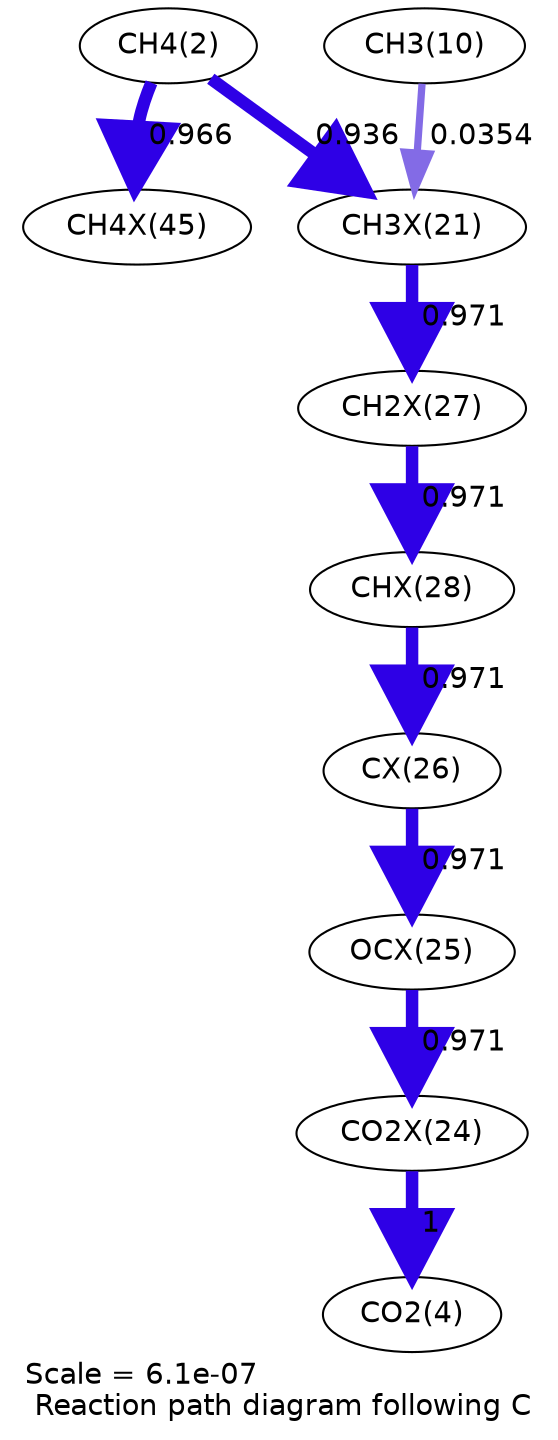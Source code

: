 digraph reaction_paths {
center=1;
s4 -> s40[fontname="Helvetica", penwidth=5.97, arrowsize=2.99, color="0.7, 1.47, 0.9"
, label=" 0.966"];
s4 -> s32[fontname="Helvetica", penwidth=5.95, arrowsize=2.97, color="0.7, 1.44, 0.9"
, label=" 0.936"];
s12 -> s32[fontname="Helvetica", penwidth=3.48, arrowsize=1.74, color="0.7, 0.535, 0.9"
, label=" 0.0354"];
s32 -> s38[fontname="Helvetica", penwidth=5.98, arrowsize=2.99, color="0.7, 1.47, 0.9"
, label=" 0.971"];
s38 -> s39[fontname="Helvetica", penwidth=5.98, arrowsize=2.99, color="0.7, 1.47, 0.9"
, label=" 0.971"];
s39 -> s37[fontname="Helvetica", penwidth=5.98, arrowsize=2.99, color="0.7, 1.47, 0.9"
, label=" 0.971"];
s37 -> s36[fontname="Helvetica", penwidth=5.98, arrowsize=2.99, color="0.7, 1.47, 0.9"
, label=" 0.971"];
s36 -> s35[fontname="Helvetica", penwidth=5.98, arrowsize=2.99, color="0.7, 1.47, 0.9"
, label=" 0.971"];
s35 -> s6[fontname="Helvetica", penwidth=6, arrowsize=3, color="0.7, 1.5, 0.9"
, label=" 1"];
s4 [ fontname="Helvetica", label="CH4(2)"];
s6 [ fontname="Helvetica", label="CO2(4)"];
s12 [ fontname="Helvetica", label="CH3(10)"];
s32 [ fontname="Helvetica", label="CH3X(21)"];
s35 [ fontname="Helvetica", label="CO2X(24)"];
s36 [ fontname="Helvetica", label="OCX(25)"];
s37 [ fontname="Helvetica", label="CX(26)"];
s38 [ fontname="Helvetica", label="CH2X(27)"];
s39 [ fontname="Helvetica", label="CHX(28)"];
s40 [ fontname="Helvetica", label="CH4X(45)"];
 label = "Scale = 6.1e-07\l Reaction path diagram following C";
 fontname = "Helvetica";
}
